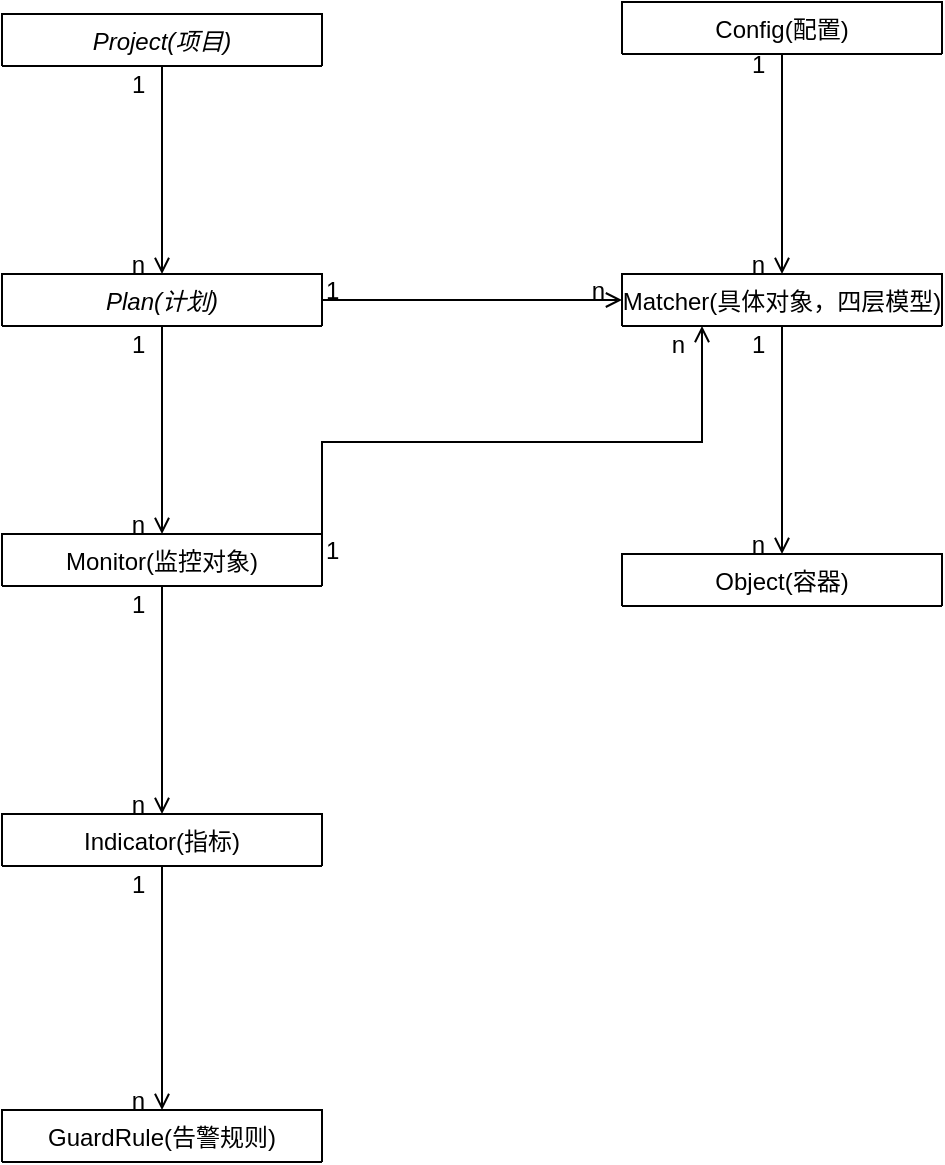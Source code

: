 <mxfile version="14.2.7" type="github">
  <diagram id="C5RBs43oDa-KdzZeNtuy" name="Page-1">
    <mxGraphModel dx="987" dy="752" grid="1" gridSize="10" guides="1" tooltips="1" connect="1" arrows="1" fold="1" page="1" pageScale="1" pageWidth="827" pageHeight="1169" math="0" shadow="0">
      <root>
        <mxCell id="WIyWlLk6GJQsqaUBKTNV-0" />
        <mxCell id="WIyWlLk6GJQsqaUBKTNV-1" parent="WIyWlLk6GJQsqaUBKTNV-0" />
        <mxCell id="zkfFHV4jXpPFQw0GAbJ--0" value="Plan(计划)" style="swimlane;fontStyle=2;align=center;verticalAlign=top;childLayout=stackLayout;horizontal=1;startSize=26;horizontalStack=0;resizeParent=1;resizeLast=0;collapsible=1;marginBottom=0;rounded=0;shadow=0;strokeWidth=1;" parent="WIyWlLk6GJQsqaUBKTNV-1" vertex="1" collapsed="1">
          <mxGeometry x="277" y="196" width="160" height="26" as="geometry">
            <mxRectangle x="220" y="130" width="160" height="60" as="alternateBounds" />
          </mxGeometry>
        </mxCell>
        <mxCell id="zkfFHV4jXpPFQw0GAbJ--17" value="Matcher(具体对象，四层模型)" style="swimlane;fontStyle=0;align=center;verticalAlign=top;childLayout=stackLayout;horizontal=1;startSize=26;horizontalStack=0;resizeParent=1;resizeLast=0;collapsible=1;marginBottom=0;rounded=0;shadow=0;strokeWidth=1;" parent="WIyWlLk6GJQsqaUBKTNV-1" vertex="1" collapsed="1">
          <mxGeometry x="587" y="196" width="160" height="26" as="geometry">
            <mxRectangle x="530" y="130" width="160" height="268" as="alternateBounds" />
          </mxGeometry>
        </mxCell>
        <mxCell id="zkfFHV4jXpPFQw0GAbJ--23" value="" style="line;html=1;strokeWidth=1;align=left;verticalAlign=middle;spacingTop=-1;spacingLeft=3;spacingRight=3;rotatable=0;labelPosition=right;points=[];portConstraint=eastwest;" parent="zkfFHV4jXpPFQw0GAbJ--17" vertex="1">
          <mxGeometry y="26" width="160" height="8" as="geometry" />
        </mxCell>
        <mxCell id="zkfFHV4jXpPFQw0GAbJ--26" value="" style="endArrow=open;shadow=0;strokeWidth=1;rounded=0;endFill=1;edgeStyle=elbowEdgeStyle;elbow=vertical;" parent="WIyWlLk6GJQsqaUBKTNV-1" source="zkfFHV4jXpPFQw0GAbJ--0" target="zkfFHV4jXpPFQw0GAbJ--17" edge="1">
          <mxGeometry x="0.5" y="41" relative="1" as="geometry">
            <mxPoint x="437" y="258" as="sourcePoint" />
            <mxPoint x="597" y="258" as="targetPoint" />
            <mxPoint x="-40" y="32" as="offset" />
            <Array as="points">
              <mxPoint x="537" y="209" />
              <mxPoint x="527" y="236" />
            </Array>
          </mxGeometry>
        </mxCell>
        <mxCell id="zkfFHV4jXpPFQw0GAbJ--27" value="1" style="resizable=0;align=left;verticalAlign=bottom;labelBackgroundColor=none;fontSize=12;" parent="zkfFHV4jXpPFQw0GAbJ--26" connectable="0" vertex="1">
          <mxGeometry x="-1" relative="1" as="geometry">
            <mxPoint y="4" as="offset" />
          </mxGeometry>
        </mxCell>
        <mxCell id="zkfFHV4jXpPFQw0GAbJ--28" value="n" style="resizable=0;align=right;verticalAlign=bottom;labelBackgroundColor=none;fontSize=12;" parent="zkfFHV4jXpPFQw0GAbJ--26" connectable="0" vertex="1">
          <mxGeometry x="1" relative="1" as="geometry">
            <mxPoint x="-7" y="4" as="offset" />
          </mxGeometry>
        </mxCell>
        <mxCell id="GdepSl2b9K-zGyHLG9DF-6" value="" style="endArrow=open;shadow=0;strokeWidth=1;rounded=0;endFill=1;edgeStyle=elbowEdgeStyle;elbow=vertical;exitX=0.5;exitY=1;exitDx=0;exitDy=0;entryX=0.5;entryY=0;entryDx=0;entryDy=0;" edge="1" parent="WIyWlLk6GJQsqaUBKTNV-1" source="zkfFHV4jXpPFQw0GAbJ--17" target="GdepSl2b9K-zGyHLG9DF-9">
          <mxGeometry x="0.5" y="41" relative="1" as="geometry">
            <mxPoint x="617" y="286" as="sourcePoint" />
            <mxPoint x="767" y="286" as="targetPoint" />
            <mxPoint x="-40" y="32" as="offset" />
            <Array as="points">
              <mxPoint x="667" y="276" />
              <mxPoint x="667" y="286" />
              <mxPoint x="717" y="286" />
              <mxPoint x="707" y="313" />
            </Array>
          </mxGeometry>
        </mxCell>
        <mxCell id="GdepSl2b9K-zGyHLG9DF-7" value="1" style="resizable=0;align=left;verticalAlign=bottom;labelBackgroundColor=none;fontSize=12;" connectable="0" vertex="1" parent="GdepSl2b9K-zGyHLG9DF-6">
          <mxGeometry x="-1" relative="1" as="geometry">
            <mxPoint x="-17" y="18" as="offset" />
          </mxGeometry>
        </mxCell>
        <mxCell id="GdepSl2b9K-zGyHLG9DF-8" value="n" style="resizable=0;align=right;verticalAlign=bottom;labelBackgroundColor=none;fontSize=12;" connectable="0" vertex="1" parent="GdepSl2b9K-zGyHLG9DF-6">
          <mxGeometry x="1" relative="1" as="geometry">
            <mxPoint x="-7" y="4" as="offset" />
          </mxGeometry>
        </mxCell>
        <mxCell id="GdepSl2b9K-zGyHLG9DF-9" value="Object(容器)" style="swimlane;fontStyle=0;align=center;verticalAlign=top;childLayout=stackLayout;horizontal=1;startSize=26;horizontalStack=0;resizeParent=1;resizeLast=0;collapsible=1;marginBottom=0;rounded=0;shadow=0;strokeWidth=1;" vertex="1" collapsed="1" parent="WIyWlLk6GJQsqaUBKTNV-1">
          <mxGeometry x="587" y="336" width="160" height="26" as="geometry">
            <mxRectangle x="530" y="130" width="160" height="268" as="alternateBounds" />
          </mxGeometry>
        </mxCell>
        <mxCell id="GdepSl2b9K-zGyHLG9DF-10" value="" style="line;html=1;strokeWidth=1;align=left;verticalAlign=middle;spacingTop=-1;spacingLeft=3;spacingRight=3;rotatable=0;labelPosition=right;points=[];portConstraint=eastwest;" vertex="1" parent="GdepSl2b9K-zGyHLG9DF-9">
          <mxGeometry y="26" width="160" height="8" as="geometry" />
        </mxCell>
        <mxCell id="GdepSl2b9K-zGyHLG9DF-11" value="Monitor(监控对象)" style="swimlane;fontStyle=0;align=center;verticalAlign=top;childLayout=stackLayout;horizontal=1;startSize=26;horizontalStack=0;resizeParent=1;resizeLast=0;collapsible=1;marginBottom=0;rounded=0;shadow=0;strokeWidth=1;" vertex="1" collapsed="1" parent="WIyWlLk6GJQsqaUBKTNV-1">
          <mxGeometry x="277" y="326" width="160" height="26" as="geometry">
            <mxRectangle x="530" y="130" width="160" height="268" as="alternateBounds" />
          </mxGeometry>
        </mxCell>
        <mxCell id="GdepSl2b9K-zGyHLG9DF-12" value="" style="line;html=1;strokeWidth=1;align=left;verticalAlign=middle;spacingTop=-1;spacingLeft=3;spacingRight=3;rotatable=0;labelPosition=right;points=[];portConstraint=eastwest;" vertex="1" parent="GdepSl2b9K-zGyHLG9DF-11">
          <mxGeometry y="26" width="160" height="8" as="geometry" />
        </mxCell>
        <mxCell id="GdepSl2b9K-zGyHLG9DF-13" value="" style="endArrow=open;shadow=0;strokeWidth=1;rounded=0;endFill=1;edgeStyle=elbowEdgeStyle;elbow=vertical;entryX=0.5;entryY=0;entryDx=0;entryDy=0;exitX=0.5;exitY=1;exitDx=0;exitDy=0;" edge="1" parent="WIyWlLk6GJQsqaUBKTNV-1" target="GdepSl2b9K-zGyHLG9DF-11" source="zkfFHV4jXpPFQw0GAbJ--0">
          <mxGeometry x="0.5" y="41" relative="1" as="geometry">
            <mxPoint x="147" y="375" as="sourcePoint" />
            <mxPoint x="307" y="424" as="targetPoint" />
            <mxPoint x="-40" y="32" as="offset" />
            <Array as="points">
              <mxPoint x="367" y="266" />
              <mxPoint x="247" y="375" />
              <mxPoint x="237" y="402" />
            </Array>
          </mxGeometry>
        </mxCell>
        <mxCell id="GdepSl2b9K-zGyHLG9DF-14" value="1" style="resizable=0;align=left;verticalAlign=bottom;labelBackgroundColor=none;fontSize=12;" connectable="0" vertex="1" parent="GdepSl2b9K-zGyHLG9DF-13">
          <mxGeometry x="-1" relative="1" as="geometry">
            <mxPoint x="-17" y="18" as="offset" />
          </mxGeometry>
        </mxCell>
        <mxCell id="GdepSl2b9K-zGyHLG9DF-15" value="n" style="resizable=0;align=right;verticalAlign=bottom;labelBackgroundColor=none;fontSize=12;" connectable="0" vertex="1" parent="GdepSl2b9K-zGyHLG9DF-13">
          <mxGeometry x="1" relative="1" as="geometry">
            <mxPoint x="-7" y="4" as="offset" />
          </mxGeometry>
        </mxCell>
        <mxCell id="GdepSl2b9K-zGyHLG9DF-19" value="Config(配置)" style="swimlane;fontStyle=0;align=center;verticalAlign=top;childLayout=stackLayout;horizontal=1;startSize=26;horizontalStack=0;resizeParent=1;resizeLast=0;collapsible=1;marginBottom=0;rounded=0;shadow=0;strokeWidth=1;" vertex="1" collapsed="1" parent="WIyWlLk6GJQsqaUBKTNV-1">
          <mxGeometry x="587" y="60" width="160" height="26" as="geometry">
            <mxRectangle x="530" y="130" width="160" height="268" as="alternateBounds" />
          </mxGeometry>
        </mxCell>
        <mxCell id="GdepSl2b9K-zGyHLG9DF-20" value="" style="line;html=1;strokeWidth=1;align=left;verticalAlign=middle;spacingTop=-1;spacingLeft=3;spacingRight=3;rotatable=0;labelPosition=right;points=[];portConstraint=eastwest;" vertex="1" parent="GdepSl2b9K-zGyHLG9DF-19">
          <mxGeometry y="26" width="160" height="8" as="geometry" />
        </mxCell>
        <mxCell id="GdepSl2b9K-zGyHLG9DF-22" value="Indicator(指标)" style="swimlane;fontStyle=0;align=center;verticalAlign=top;childLayout=stackLayout;horizontal=1;startSize=26;horizontalStack=0;resizeParent=1;resizeLast=0;collapsible=1;marginBottom=0;rounded=0;shadow=0;strokeWidth=1;" vertex="1" collapsed="1" parent="WIyWlLk6GJQsqaUBKTNV-1">
          <mxGeometry x="277" y="466" width="160" height="26" as="geometry">
            <mxRectangle x="530" y="130" width="160" height="268" as="alternateBounds" />
          </mxGeometry>
        </mxCell>
        <mxCell id="GdepSl2b9K-zGyHLG9DF-23" value="" style="line;html=1;strokeWidth=1;align=left;verticalAlign=middle;spacingTop=-1;spacingLeft=3;spacingRight=3;rotatable=0;labelPosition=right;points=[];portConstraint=eastwest;" vertex="1" parent="GdepSl2b9K-zGyHLG9DF-22">
          <mxGeometry y="26" width="160" height="8" as="geometry" />
        </mxCell>
        <mxCell id="GdepSl2b9K-zGyHLG9DF-24" value="" style="endArrow=open;shadow=0;strokeWidth=1;rounded=0;endFill=1;edgeStyle=elbowEdgeStyle;elbow=vertical;entryX=0.5;entryY=0;entryDx=0;entryDy=0;exitX=0.5;exitY=1;exitDx=0;exitDy=0;" edge="1" parent="WIyWlLk6GJQsqaUBKTNV-1" target="GdepSl2b9K-zGyHLG9DF-22" source="GdepSl2b9K-zGyHLG9DF-11">
          <mxGeometry x="0.5" y="41" relative="1" as="geometry">
            <mxPoint x="357" y="356" as="sourcePoint" />
            <mxPoint x="307" y="564" as="targetPoint" />
            <mxPoint x="-40" y="32" as="offset" />
            <Array as="points">
              <mxPoint x="367" y="406" />
              <mxPoint x="247" y="515" />
              <mxPoint x="237" y="542" />
            </Array>
          </mxGeometry>
        </mxCell>
        <mxCell id="GdepSl2b9K-zGyHLG9DF-25" value="1" style="resizable=0;align=left;verticalAlign=bottom;labelBackgroundColor=none;fontSize=12;" connectable="0" vertex="1" parent="GdepSl2b9K-zGyHLG9DF-24">
          <mxGeometry x="-1" relative="1" as="geometry">
            <mxPoint x="-17" y="18" as="offset" />
          </mxGeometry>
        </mxCell>
        <mxCell id="GdepSl2b9K-zGyHLG9DF-26" value="n" style="resizable=0;align=right;verticalAlign=bottom;labelBackgroundColor=none;fontSize=12;" connectable="0" vertex="1" parent="GdepSl2b9K-zGyHLG9DF-24">
          <mxGeometry x="1" relative="1" as="geometry">
            <mxPoint x="-7" y="4" as="offset" />
          </mxGeometry>
        </mxCell>
        <mxCell id="GdepSl2b9K-zGyHLG9DF-27" value="Project(项目)" style="swimlane;fontStyle=2;align=center;verticalAlign=top;childLayout=stackLayout;horizontal=1;startSize=26;horizontalStack=0;resizeParent=1;resizeLast=0;collapsible=1;marginBottom=0;rounded=0;shadow=0;strokeWidth=1;" vertex="1" collapsed="1" parent="WIyWlLk6GJQsqaUBKTNV-1">
          <mxGeometry x="277" y="66" width="160" height="26" as="geometry">
            <mxRectangle x="220" y="130" width="160" height="60" as="alternateBounds" />
          </mxGeometry>
        </mxCell>
        <mxCell id="GdepSl2b9K-zGyHLG9DF-28" value="" style="endArrow=open;shadow=0;strokeWidth=1;rounded=0;endFill=1;edgeStyle=elbowEdgeStyle;elbow=vertical;entryX=0.5;entryY=0;entryDx=0;entryDy=0;exitX=0.5;exitY=1;exitDx=0;exitDy=0;" edge="1" parent="WIyWlLk6GJQsqaUBKTNV-1" source="GdepSl2b9K-zGyHLG9DF-27">
          <mxGeometry x="0.5" y="41" relative="1" as="geometry">
            <mxPoint x="147" y="245" as="sourcePoint" />
            <mxPoint x="357" y="196" as="targetPoint" />
            <mxPoint x="-40" y="32" as="offset" />
            <Array as="points">
              <mxPoint x="367" y="136" />
              <mxPoint x="247" y="245" />
              <mxPoint x="237" y="272" />
            </Array>
          </mxGeometry>
        </mxCell>
        <mxCell id="GdepSl2b9K-zGyHLG9DF-29" value="1" style="resizable=0;align=left;verticalAlign=bottom;labelBackgroundColor=none;fontSize=12;" connectable="0" vertex="1" parent="GdepSl2b9K-zGyHLG9DF-28">
          <mxGeometry x="-1" relative="1" as="geometry">
            <mxPoint x="-17" y="18" as="offset" />
          </mxGeometry>
        </mxCell>
        <mxCell id="GdepSl2b9K-zGyHLG9DF-30" value="n" style="resizable=0;align=right;verticalAlign=bottom;labelBackgroundColor=none;fontSize=12;" connectable="0" vertex="1" parent="GdepSl2b9K-zGyHLG9DF-28">
          <mxGeometry x="1" relative="1" as="geometry">
            <mxPoint x="-7" y="4" as="offset" />
          </mxGeometry>
        </mxCell>
        <mxCell id="GdepSl2b9K-zGyHLG9DF-31" value="" style="endArrow=open;shadow=0;strokeWidth=1;rounded=0;endFill=1;edgeStyle=elbowEdgeStyle;elbow=vertical;exitX=0.5;exitY=1;exitDx=0;exitDy=0;entryX=0.5;entryY=0;entryDx=0;entryDy=0;" edge="1" parent="WIyWlLk6GJQsqaUBKTNV-1" source="GdepSl2b9K-zGyHLG9DF-19" target="zkfFHV4jXpPFQw0GAbJ--17">
          <mxGeometry x="0.5" y="41" relative="1" as="geometry">
            <mxPoint x="760" y="108" as="sourcePoint" />
            <mxPoint x="760" y="222" as="targetPoint" />
            <mxPoint x="-40" y="32" as="offset" />
            <Array as="points">
              <mxPoint x="650" y="140" />
              <mxPoint x="760" y="172" />
              <mxPoint x="810" y="172" />
              <mxPoint x="800" y="199" />
            </Array>
          </mxGeometry>
        </mxCell>
        <mxCell id="GdepSl2b9K-zGyHLG9DF-32" value="1" style="resizable=0;align=left;verticalAlign=bottom;labelBackgroundColor=none;fontSize=12;" connectable="0" vertex="1" parent="GdepSl2b9K-zGyHLG9DF-31">
          <mxGeometry x="-1" relative="1" as="geometry">
            <mxPoint x="-17" y="14" as="offset" />
          </mxGeometry>
        </mxCell>
        <mxCell id="GdepSl2b9K-zGyHLG9DF-33" value="n" style="resizable=0;align=right;verticalAlign=bottom;labelBackgroundColor=none;fontSize=12;" connectable="0" vertex="1" parent="GdepSl2b9K-zGyHLG9DF-31">
          <mxGeometry x="1" relative="1" as="geometry">
            <mxPoint x="-7" y="4" as="offset" />
          </mxGeometry>
        </mxCell>
        <mxCell id="GdepSl2b9K-zGyHLG9DF-34" value="GuardRule(告警规则)" style="swimlane;fontStyle=0;align=center;verticalAlign=top;childLayout=stackLayout;horizontal=1;startSize=26;horizontalStack=0;resizeParent=1;resizeLast=0;collapsible=1;marginBottom=0;rounded=0;shadow=0;strokeWidth=1;" vertex="1" collapsed="1" parent="WIyWlLk6GJQsqaUBKTNV-1">
          <mxGeometry x="277" y="614" width="160" height="26" as="geometry">
            <mxRectangle x="530" y="130" width="160" height="268" as="alternateBounds" />
          </mxGeometry>
        </mxCell>
        <mxCell id="GdepSl2b9K-zGyHLG9DF-35" value="" style="line;html=1;strokeWidth=1;align=left;verticalAlign=middle;spacingTop=-1;spacingLeft=3;spacingRight=3;rotatable=0;labelPosition=right;points=[];portConstraint=eastwest;" vertex="1" parent="GdepSl2b9K-zGyHLG9DF-34">
          <mxGeometry y="26" width="160" height="8" as="geometry" />
        </mxCell>
        <mxCell id="GdepSl2b9K-zGyHLG9DF-36" value="" style="endArrow=open;shadow=0;strokeWidth=1;rounded=0;endFill=1;edgeStyle=elbowEdgeStyle;elbow=vertical;entryX=0.5;entryY=0;entryDx=0;entryDy=0;exitX=0.5;exitY=1;exitDx=0;exitDy=0;" edge="1" parent="WIyWlLk6GJQsqaUBKTNV-1" target="GdepSl2b9K-zGyHLG9DF-34" source="GdepSl2b9K-zGyHLG9DF-22">
          <mxGeometry x="0.5" y="41" relative="1" as="geometry">
            <mxPoint x="357" y="500" as="sourcePoint" />
            <mxPoint x="307" y="712" as="targetPoint" />
            <mxPoint x="-40" y="32" as="offset" />
            <Array as="points">
              <mxPoint x="367" y="554" />
              <mxPoint x="247" y="663" />
              <mxPoint x="237" y="690" />
            </Array>
          </mxGeometry>
        </mxCell>
        <mxCell id="GdepSl2b9K-zGyHLG9DF-37" value="1" style="resizable=0;align=left;verticalAlign=bottom;labelBackgroundColor=none;fontSize=12;" connectable="0" vertex="1" parent="GdepSl2b9K-zGyHLG9DF-36">
          <mxGeometry x="-1" relative="1" as="geometry">
            <mxPoint x="-17" y="18" as="offset" />
          </mxGeometry>
        </mxCell>
        <mxCell id="GdepSl2b9K-zGyHLG9DF-38" value="n" style="resizable=0;align=right;verticalAlign=bottom;labelBackgroundColor=none;fontSize=12;" connectable="0" vertex="1" parent="GdepSl2b9K-zGyHLG9DF-36">
          <mxGeometry x="1" relative="1" as="geometry">
            <mxPoint x="-7" y="4" as="offset" />
          </mxGeometry>
        </mxCell>
        <mxCell id="GdepSl2b9K-zGyHLG9DF-39" value="" style="endArrow=open;shadow=0;strokeWidth=1;rounded=0;endFill=1;edgeStyle=elbowEdgeStyle;elbow=vertical;exitX=1;exitY=0.5;exitDx=0;exitDy=0;entryX=0.25;entryY=1;entryDx=0;entryDy=0;" edge="1" parent="WIyWlLk6GJQsqaUBKTNV-1" source="GdepSl2b9K-zGyHLG9DF-11" target="zkfFHV4jXpPFQw0GAbJ--17">
          <mxGeometry x="0.5" y="41" relative="1" as="geometry">
            <mxPoint x="447" y="219" as="sourcePoint" />
            <mxPoint x="530" y="220" as="targetPoint" />
            <mxPoint x="-40" y="32" as="offset" />
            <Array as="points">
              <mxPoint x="590" y="280" />
              <mxPoint x="537" y="246" />
            </Array>
          </mxGeometry>
        </mxCell>
        <mxCell id="GdepSl2b9K-zGyHLG9DF-40" value="1" style="resizable=0;align=left;verticalAlign=bottom;labelBackgroundColor=none;fontSize=12;" connectable="0" vertex="1" parent="GdepSl2b9K-zGyHLG9DF-39">
          <mxGeometry x="-1" relative="1" as="geometry">
            <mxPoint y="4" as="offset" />
          </mxGeometry>
        </mxCell>
        <mxCell id="GdepSl2b9K-zGyHLG9DF-41" value="n" style="resizable=0;align=right;verticalAlign=bottom;labelBackgroundColor=none;fontSize=12;" connectable="0" vertex="1" parent="GdepSl2b9K-zGyHLG9DF-39">
          <mxGeometry x="1" relative="1" as="geometry">
            <mxPoint x="-7" y="18" as="offset" />
          </mxGeometry>
        </mxCell>
      </root>
    </mxGraphModel>
  </diagram>
</mxfile>
